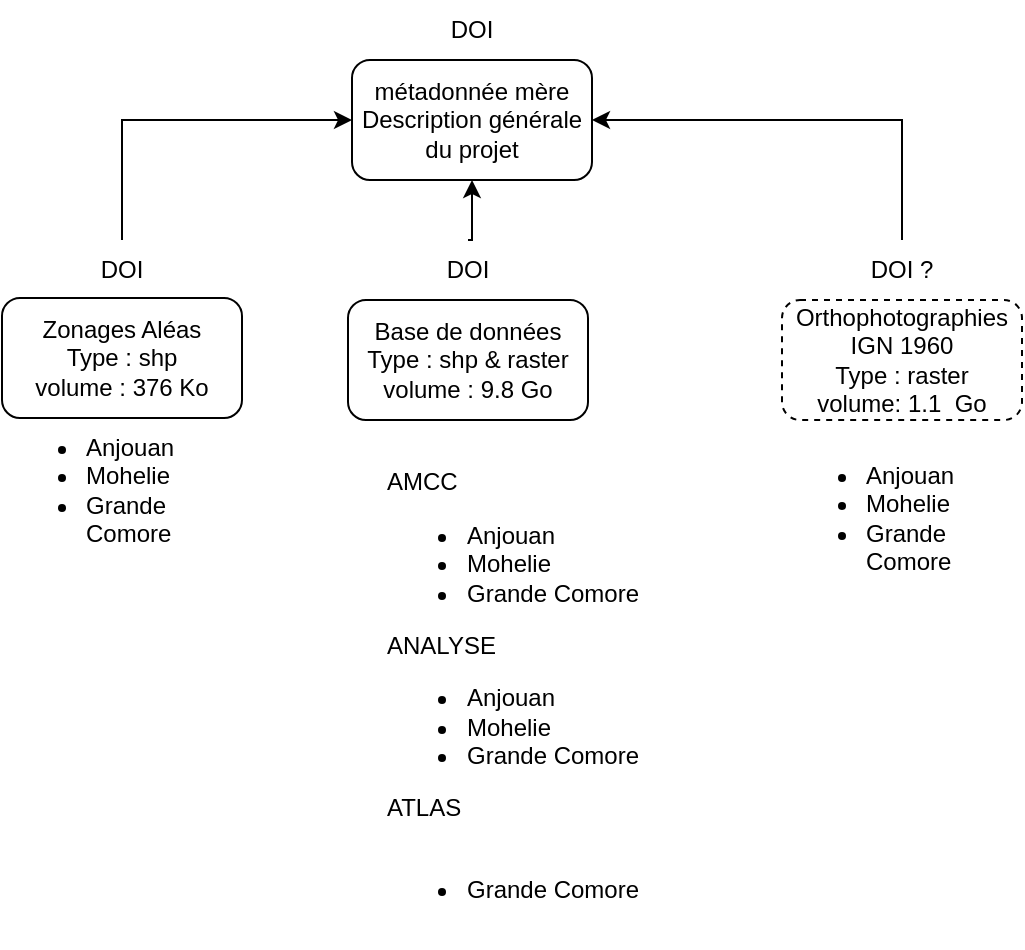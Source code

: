 <mxfile version="21.3.8" type="github">
  <diagram name="Page-1" id="AzDczmAqX4okxUA2TkHL">
    <mxGraphModel dx="1085" dy="627" grid="1" gridSize="10" guides="1" tooltips="1" connect="1" arrows="1" fold="1" page="1" pageScale="1" pageWidth="827" pageHeight="1169" math="0" shadow="0">
      <root>
        <mxCell id="0" />
        <mxCell id="1" parent="0" />
        <mxCell id="uDz7kz3F3EmUV_V6Jt2j-1" value="métadonnée mère&lt;br&gt;Description générale du projet" style="rounded=1;whiteSpace=wrap;html=1;" vertex="1" parent="1">
          <mxGeometry x="355" y="70" width="120" height="60" as="geometry" />
        </mxCell>
        <mxCell id="uDz7kz3F3EmUV_V6Jt2j-2" value="&lt;div&gt;Zonages Aléas&lt;/div&gt;&lt;div&gt;Type : shp&lt;br&gt;&lt;/div&gt;volume : 376 Ko" style="rounded=1;whiteSpace=wrap;html=1;" vertex="1" parent="1">
          <mxGeometry x="180" y="189" width="120" height="60" as="geometry" />
        </mxCell>
        <mxCell id="uDz7kz3F3EmUV_V6Jt2j-3" value="&lt;div&gt;Base de données&lt;/div&gt;&lt;div&gt;Type : shp &amp;amp; raster&lt;br&gt;&lt;/div&gt;volume : 9.8 Go" style="rounded=1;whiteSpace=wrap;html=1;" vertex="1" parent="1">
          <mxGeometry x="353" y="190" width="120" height="60" as="geometry" />
        </mxCell>
        <mxCell id="uDz7kz3F3EmUV_V6Jt2j-4" value="&lt;div&gt;Orthophotographies&lt;/div&gt;&lt;div&gt;IGN 1960&lt;/div&gt;&lt;div&gt;Type : raster&lt;br&gt;volume: 1.1&amp;nbsp; Go&lt;br&gt;&lt;/div&gt;" style="rounded=1;whiteSpace=wrap;html=1;dashed=1;" vertex="1" parent="1">
          <mxGeometry x="570" y="190" width="120" height="60" as="geometry" />
        </mxCell>
        <mxCell id="uDz7kz3F3EmUV_V6Jt2j-15" style="edgeStyle=orthogonalEdgeStyle;rounded=0;orthogonalLoop=1;jettySize=auto;html=1;exitX=0.5;exitY=0;exitDx=0;exitDy=0;entryX=0;entryY=0.5;entryDx=0;entryDy=0;" edge="1" parent="1" source="uDz7kz3F3EmUV_V6Jt2j-6" target="uDz7kz3F3EmUV_V6Jt2j-1">
          <mxGeometry relative="1" as="geometry" />
        </mxCell>
        <mxCell id="uDz7kz3F3EmUV_V6Jt2j-6" value="DOI" style="text;html=1;strokeColor=none;fillColor=none;align=center;verticalAlign=middle;whiteSpace=wrap;rounded=0;" vertex="1" parent="1">
          <mxGeometry x="210" y="160" width="60" height="30" as="geometry" />
        </mxCell>
        <mxCell id="uDz7kz3F3EmUV_V6Jt2j-16" style="edgeStyle=orthogonalEdgeStyle;rounded=0;orthogonalLoop=1;jettySize=auto;html=1;exitX=0.5;exitY=0;exitDx=0;exitDy=0;entryX=0.5;entryY=1;entryDx=0;entryDy=0;" edge="1" parent="1" source="uDz7kz3F3EmUV_V6Jt2j-7" target="uDz7kz3F3EmUV_V6Jt2j-1">
          <mxGeometry relative="1" as="geometry" />
        </mxCell>
        <mxCell id="uDz7kz3F3EmUV_V6Jt2j-7" value="DOI" style="text;html=1;strokeColor=none;fillColor=none;align=center;verticalAlign=middle;whiteSpace=wrap;rounded=0;" vertex="1" parent="1">
          <mxGeometry x="383" y="160" width="60" height="30" as="geometry" />
        </mxCell>
        <mxCell id="uDz7kz3F3EmUV_V6Jt2j-17" style="edgeStyle=orthogonalEdgeStyle;rounded=0;orthogonalLoop=1;jettySize=auto;html=1;entryX=1;entryY=0.5;entryDx=0;entryDy=0;" edge="1" parent="1" source="uDz7kz3F3EmUV_V6Jt2j-8" target="uDz7kz3F3EmUV_V6Jt2j-1">
          <mxGeometry relative="1" as="geometry">
            <Array as="points">
              <mxPoint x="630" y="100" />
            </Array>
          </mxGeometry>
        </mxCell>
        <mxCell id="uDz7kz3F3EmUV_V6Jt2j-8" value="DOI ?" style="text;html=1;strokeColor=none;fillColor=none;align=center;verticalAlign=middle;whiteSpace=wrap;rounded=0;" vertex="1" parent="1">
          <mxGeometry x="600" y="160" width="60" height="30" as="geometry" />
        </mxCell>
        <mxCell id="uDz7kz3F3EmUV_V6Jt2j-10" value="&lt;div align=&quot;left&quot;&gt;&lt;ul&gt;&lt;li&gt;Anjouan&lt;/li&gt;&lt;li&gt;Mohelie&lt;/li&gt;&lt;li&gt;Grande Comore&lt;br&gt;&lt;/li&gt;&lt;/ul&gt;&lt;/div&gt;" style="text;html=1;strokeColor=none;fillColor=none;align=left;verticalAlign=middle;whiteSpace=wrap;rounded=0;" vertex="1" parent="1">
          <mxGeometry x="180" y="250" width="120" height="70" as="geometry" />
        </mxCell>
        <mxCell id="uDz7kz3F3EmUV_V6Jt2j-12" value="&lt;div align=&quot;left&quot;&gt;&lt;ul&gt;&lt;li&gt;Anjouan&lt;/li&gt;&lt;li&gt;Mohelie&lt;/li&gt;&lt;li&gt;Grande Comore&lt;br&gt;&lt;/li&gt;&lt;/ul&gt;&lt;/div&gt;" style="text;html=1;strokeColor=none;fillColor=none;align=left;verticalAlign=middle;whiteSpace=wrap;rounded=0;" vertex="1" parent="1">
          <mxGeometry x="570" y="264" width="120" height="70" as="geometry" />
        </mxCell>
        <mxCell id="uDz7kz3F3EmUV_V6Jt2j-14" value="DOI" style="text;html=1;strokeColor=none;fillColor=none;align=center;verticalAlign=middle;whiteSpace=wrap;rounded=0;" vertex="1" parent="1">
          <mxGeometry x="385" y="40" width="60" height="30" as="geometry" />
        </mxCell>
        <mxCell id="uDz7kz3F3EmUV_V6Jt2j-19" value="&lt;div align=&quot;left&quot;&gt;AMCC&lt;/div&gt;&lt;div align=&quot;left&quot;&gt;&lt;div align=&quot;left&quot;&gt;&lt;ul&gt;&lt;li&gt;Anjouan&lt;/li&gt;&lt;li&gt;Mohelie&lt;/li&gt;&lt;li&gt;Grande Comore&lt;br&gt;&lt;/li&gt;&lt;/ul&gt;&lt;/div&gt;&lt;/div&gt;&lt;div align=&quot;left&quot;&gt;ANALYSE&lt;/div&gt;&lt;div align=&quot;left&quot;&gt;&lt;div align=&quot;left&quot;&gt;&lt;ul&gt;&lt;li&gt;Anjouan&lt;/li&gt;&lt;li&gt;Mohelie&lt;/li&gt;&lt;li&gt;Grande Comore&lt;br&gt;&lt;/li&gt;&lt;/ul&gt;&lt;/div&gt;&lt;/div&gt;&lt;div align=&quot;left&quot;&gt;ATLAS&lt;/div&gt;&lt;div align=&quot;left&quot;&gt;&lt;div align=&quot;left&quot;&gt;&lt;br&gt;&lt;ul&gt;&lt;li&gt;Grande Comore&lt;br&gt;&lt;/li&gt;&lt;/ul&gt;&lt;/div&gt;&lt;/div&gt;" style="text;html=1;align=center;verticalAlign=middle;resizable=0;points=[];autosize=1;strokeColor=none;fillColor=none;" vertex="1" parent="1">
          <mxGeometry x="360" y="264" width="150" height="250" as="geometry" />
        </mxCell>
      </root>
    </mxGraphModel>
  </diagram>
</mxfile>
